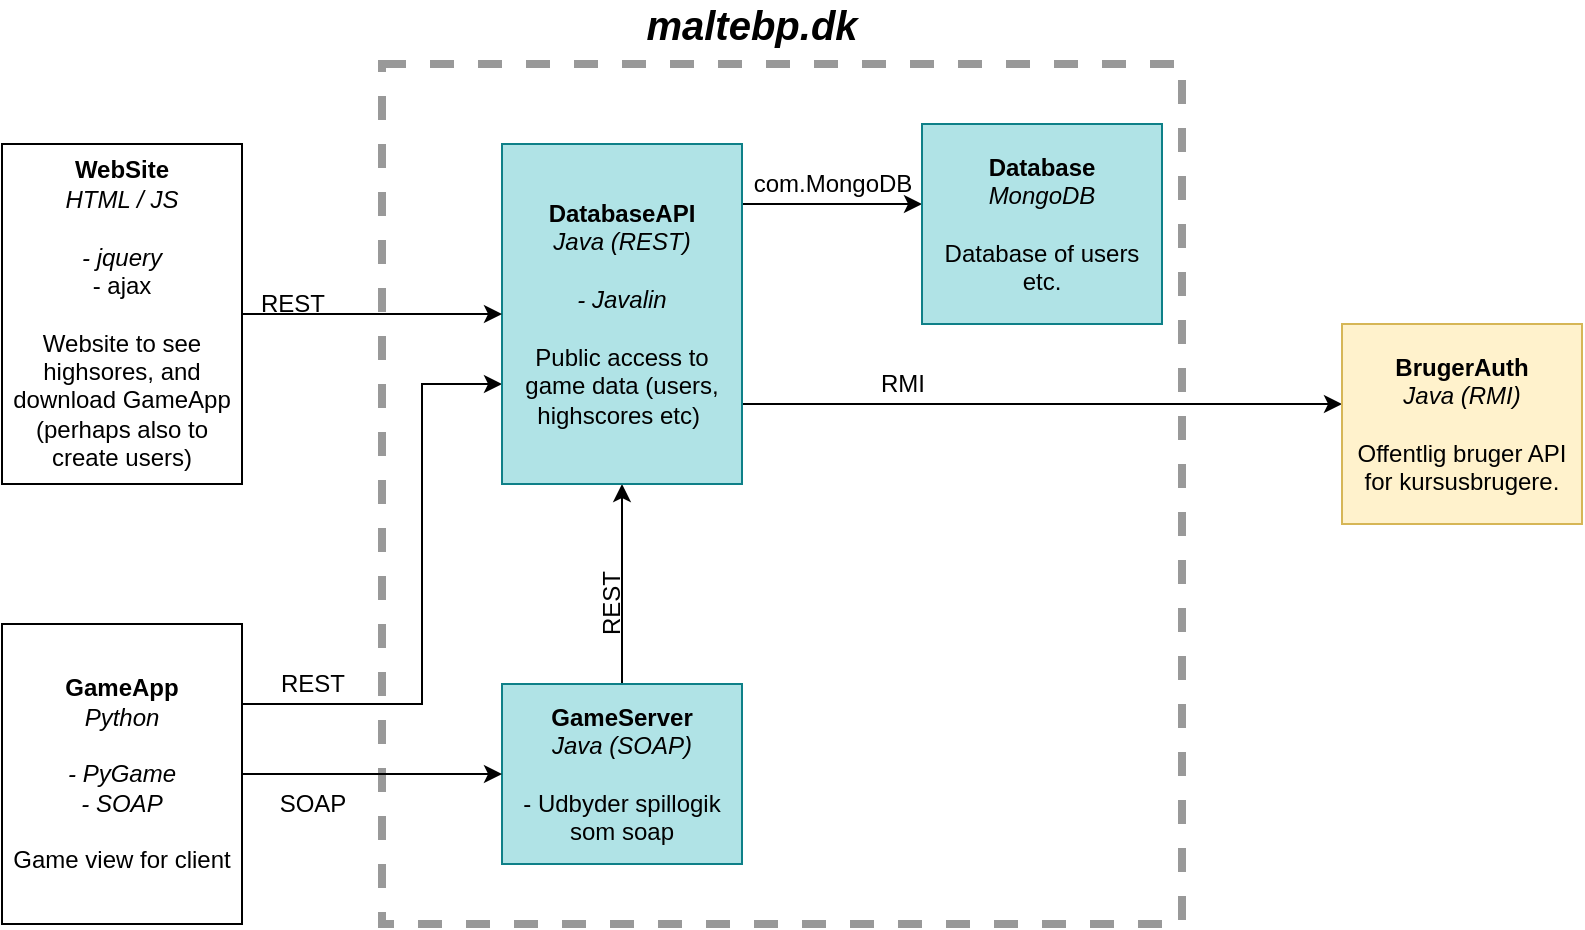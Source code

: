 <mxfile version="12.7.9" type="github">
  <diagram id="nnTAs1MfJtq3i2q6aaK8" name="Page-1">
    <mxGraphModel dx="1422" dy="782" grid="1" gridSize="10" guides="1" tooltips="1" connect="1" arrows="1" fold="1" page="1" pageScale="1" pageWidth="5000" pageHeight="5000" math="0" shadow="0">
      <root>
        <mxCell id="0" />
        <mxCell id="1" parent="0" />
        <mxCell id="SRb2F7GsxGhOm74NIMbP-35" value="" style="rounded=0;whiteSpace=wrap;html=1;strokeColor=#999999;dashed=1;fillColor=none;strokeWidth=4;" parent="1" vertex="1">
          <mxGeometry x="440" y="100" width="400" height="430" as="geometry" />
        </mxCell>
        <mxCell id="SRb2F7GsxGhOm74NIMbP-33" style="edgeStyle=orthogonalEdgeStyle;rounded=0;orthogonalLoop=1;jettySize=auto;html=1;strokeColor=#000000;shadow=0;comic=0;" parent="1" source="SRb2F7GsxGhOm74NIMbP-12" target="SRb2F7GsxGhOm74NIMbP-16" edge="1">
          <mxGeometry relative="1" as="geometry" />
        </mxCell>
        <mxCell id="SRb2F7GsxGhOm74NIMbP-12" value="&lt;b&gt;GameServer&lt;/b&gt;&lt;br&gt;&lt;i&gt;Java (SOAP)&lt;br&gt;&lt;/i&gt;&lt;br&gt;- Udbyder spillogik som soap" style="rounded=0;whiteSpace=wrap;html=1;fillColor=#b0e3e6;strokeColor=#0e8088;" parent="1" vertex="1">
          <mxGeometry x="500" y="410" width="120" height="90" as="geometry" />
        </mxCell>
        <mxCell id="SRb2F7GsxGhOm74NIMbP-27" style="edgeStyle=orthogonalEdgeStyle;rounded=0;orthogonalLoop=1;jettySize=auto;html=1;entryX=0;entryY=0.5;entryDx=0;entryDy=0;" parent="1" source="SRb2F7GsxGhOm74NIMbP-14" target="SRb2F7GsxGhOm74NIMbP-12" edge="1">
          <mxGeometry relative="1" as="geometry" />
        </mxCell>
        <mxCell id="SRb2F7GsxGhOm74NIMbP-29" style="edgeStyle=orthogonalEdgeStyle;rounded=0;orthogonalLoop=1;jettySize=auto;html=1;" parent="1" source="SRb2F7GsxGhOm74NIMbP-14" target="SRb2F7GsxGhOm74NIMbP-16" edge="1">
          <mxGeometry relative="1" as="geometry">
            <Array as="points">
              <mxPoint x="460" y="420" />
              <mxPoint x="460" y="260" />
            </Array>
          </mxGeometry>
        </mxCell>
        <mxCell id="SRb2F7GsxGhOm74NIMbP-14" value="&lt;b&gt;GameApp&lt;br&gt;&lt;/b&gt;&lt;i&gt;Python&lt;/i&gt;&lt;br&gt;&lt;br&gt;&lt;i&gt;- PyGame&lt;/i&gt;&lt;br&gt;&lt;i&gt;- SOAP&lt;/i&gt;&lt;br&gt;&lt;br&gt;Game view for client" style="rounded=0;whiteSpace=wrap;html=1;strokeColor=#000000;" parent="1" vertex="1">
          <mxGeometry x="250" y="380" width="120" height="150" as="geometry" />
        </mxCell>
        <mxCell id="SRb2F7GsxGhOm74NIMbP-15" value="&lt;b&gt;WebSite&lt;br&gt;&lt;/b&gt;&lt;i&gt;HTML / JS&lt;/i&gt;&lt;br&gt;&lt;br&gt;&lt;i&gt;- jquery&lt;br&gt;&lt;/i&gt;- ajax&lt;br&gt;&lt;br&gt;Website to see highsores, and download GameApp (perhaps also to create users)" style="rounded=0;whiteSpace=wrap;html=1;strokeColor=#000000;" parent="1" vertex="1">
          <mxGeometry x="250" y="140" width="120" height="170" as="geometry" />
        </mxCell>
        <mxCell id="SRb2F7GsxGhOm74NIMbP-31" style="edgeStyle=orthogonalEdgeStyle;rounded=0;orthogonalLoop=1;jettySize=auto;html=1;strokeColor=#000000;" parent="1" source="SRb2F7GsxGhOm74NIMbP-16" target="SRb2F7GsxGhOm74NIMbP-17" edge="1">
          <mxGeometry relative="1" as="geometry">
            <Array as="points">
              <mxPoint x="655" y="170" />
              <mxPoint x="655" y="170" />
            </Array>
          </mxGeometry>
        </mxCell>
        <mxCell id="SRb2F7GsxGhOm74NIMbP-32" style="edgeStyle=orthogonalEdgeStyle;rounded=0;orthogonalLoop=1;jettySize=auto;html=1;strokeColor=#000000;comic=0;" parent="1" source="SRb2F7GsxGhOm74NIMbP-16" target="SRb2F7GsxGhOm74NIMbP-18" edge="1">
          <mxGeometry relative="1" as="geometry">
            <Array as="points">
              <mxPoint x="870" y="270" />
              <mxPoint x="870" y="270" />
            </Array>
          </mxGeometry>
        </mxCell>
        <mxCell id="SRb2F7GsxGhOm74NIMbP-16" value="&lt;b&gt;DatabaseAPI&lt;br&gt;&lt;/b&gt;&lt;i&gt;Java (REST)&lt;/i&gt;&lt;br&gt;&lt;br&gt;&lt;i&gt;- Javalin&lt;/i&gt;&lt;br&gt;&lt;br&gt;Public access to game data (users, highscores etc)&amp;nbsp;" style="rounded=0;whiteSpace=wrap;html=1;fillColor=#b0e3e6;strokeColor=#0e8088;" parent="1" vertex="1">
          <mxGeometry x="500" y="140" width="120" height="170" as="geometry" />
        </mxCell>
        <mxCell id="SRb2F7GsxGhOm74NIMbP-17" value="&lt;b&gt;Database&lt;br&gt;&lt;/b&gt;&lt;i&gt;MongoDB&lt;/i&gt;&lt;br&gt;&lt;div&gt;&lt;br&gt;&lt;/div&gt;Database of users etc." style="rounded=0;whiteSpace=wrap;html=1;fillColor=#b0e3e6;strokeColor=#0e8088;" parent="1" vertex="1">
          <mxGeometry x="710" y="130" width="120" height="100" as="geometry" />
        </mxCell>
        <mxCell id="SRb2F7GsxGhOm74NIMbP-18" value="&lt;b&gt;BrugerAuth&lt;br&gt;&lt;/b&gt;&lt;i&gt;Java (RMI)&lt;/i&gt;&lt;br&gt;&lt;br&gt;Offentlig bruger API for kursusbrugere." style="rounded=0;whiteSpace=wrap;html=1;fillColor=#fff2cc;strokeColor=#d6b656;" parent="1" vertex="1">
          <mxGeometry x="920" y="230" width="120" height="100" as="geometry" />
        </mxCell>
        <mxCell id="SRb2F7GsxGhOm74NIMbP-25" value="" style="endArrow=classic;html=1;entryX=0;entryY=0.5;entryDx=0;entryDy=0;" parent="1" source="SRb2F7GsxGhOm74NIMbP-15" target="SRb2F7GsxGhOm74NIMbP-16" edge="1">
          <mxGeometry width="50" height="50" relative="1" as="geometry">
            <mxPoint x="370" y="275" as="sourcePoint" />
            <mxPoint x="370" y="175" as="targetPoint" />
          </mxGeometry>
        </mxCell>
        <mxCell id="SRb2F7GsxGhOm74NIMbP-36" value="&lt;font style=&quot;font-size: 20px&quot;&gt;&lt;b&gt;&lt;i&gt;maltebp.dk&lt;/i&gt;&lt;/b&gt;&lt;/font&gt;" style="text;html=1;strokeColor=none;fillColor=none;align=center;verticalAlign=middle;whiteSpace=wrap;rounded=0;dashed=1;" parent="1" vertex="1">
          <mxGeometry x="550" y="70" width="150" height="20" as="geometry" />
        </mxCell>
        <mxCell id="mAK5djfJXluSxHsJpgYY-1" value="&lt;div&gt;REST&lt;/div&gt;" style="text;html=1;align=center;verticalAlign=middle;resizable=0;points=[];autosize=1;rotation=-90;" vertex="1" parent="1">
          <mxGeometry x="530" y="360" width="50" height="20" as="geometry" />
        </mxCell>
        <mxCell id="mAK5djfJXluSxHsJpgYY-2" value="&lt;div&gt;REST&lt;/div&gt;" style="text;html=1;align=center;verticalAlign=middle;resizable=0;points=[];autosize=1;" vertex="1" parent="1">
          <mxGeometry x="380" y="400" width="50" height="20" as="geometry" />
        </mxCell>
        <mxCell id="mAK5djfJXluSxHsJpgYY-3" value="&lt;div&gt;REST&lt;/div&gt;" style="text;html=1;align=center;verticalAlign=middle;resizable=0;points=[];autosize=1;" vertex="1" parent="1">
          <mxGeometry x="370" y="210" width="50" height="20" as="geometry" />
        </mxCell>
        <mxCell id="mAK5djfJXluSxHsJpgYY-4" value="&lt;div&gt;RMI&lt;/div&gt;" style="text;html=1;align=center;verticalAlign=middle;resizable=0;points=[];autosize=1;" vertex="1" parent="1">
          <mxGeometry x="680" y="250" width="40" height="20" as="geometry" />
        </mxCell>
        <mxCell id="mAK5djfJXluSxHsJpgYY-5" value="SOAP" style="text;html=1;align=center;verticalAlign=middle;resizable=0;points=[];autosize=1;" vertex="1" parent="1">
          <mxGeometry x="380" y="460" width="50" height="20" as="geometry" />
        </mxCell>
        <mxCell id="mAK5djfJXluSxHsJpgYY-6" value="com.MongoDB" style="text;html=1;align=center;verticalAlign=middle;resizable=0;points=[];autosize=1;" vertex="1" parent="1">
          <mxGeometry x="620" y="150" width="90" height="20" as="geometry" />
        </mxCell>
      </root>
    </mxGraphModel>
  </diagram>
</mxfile>
